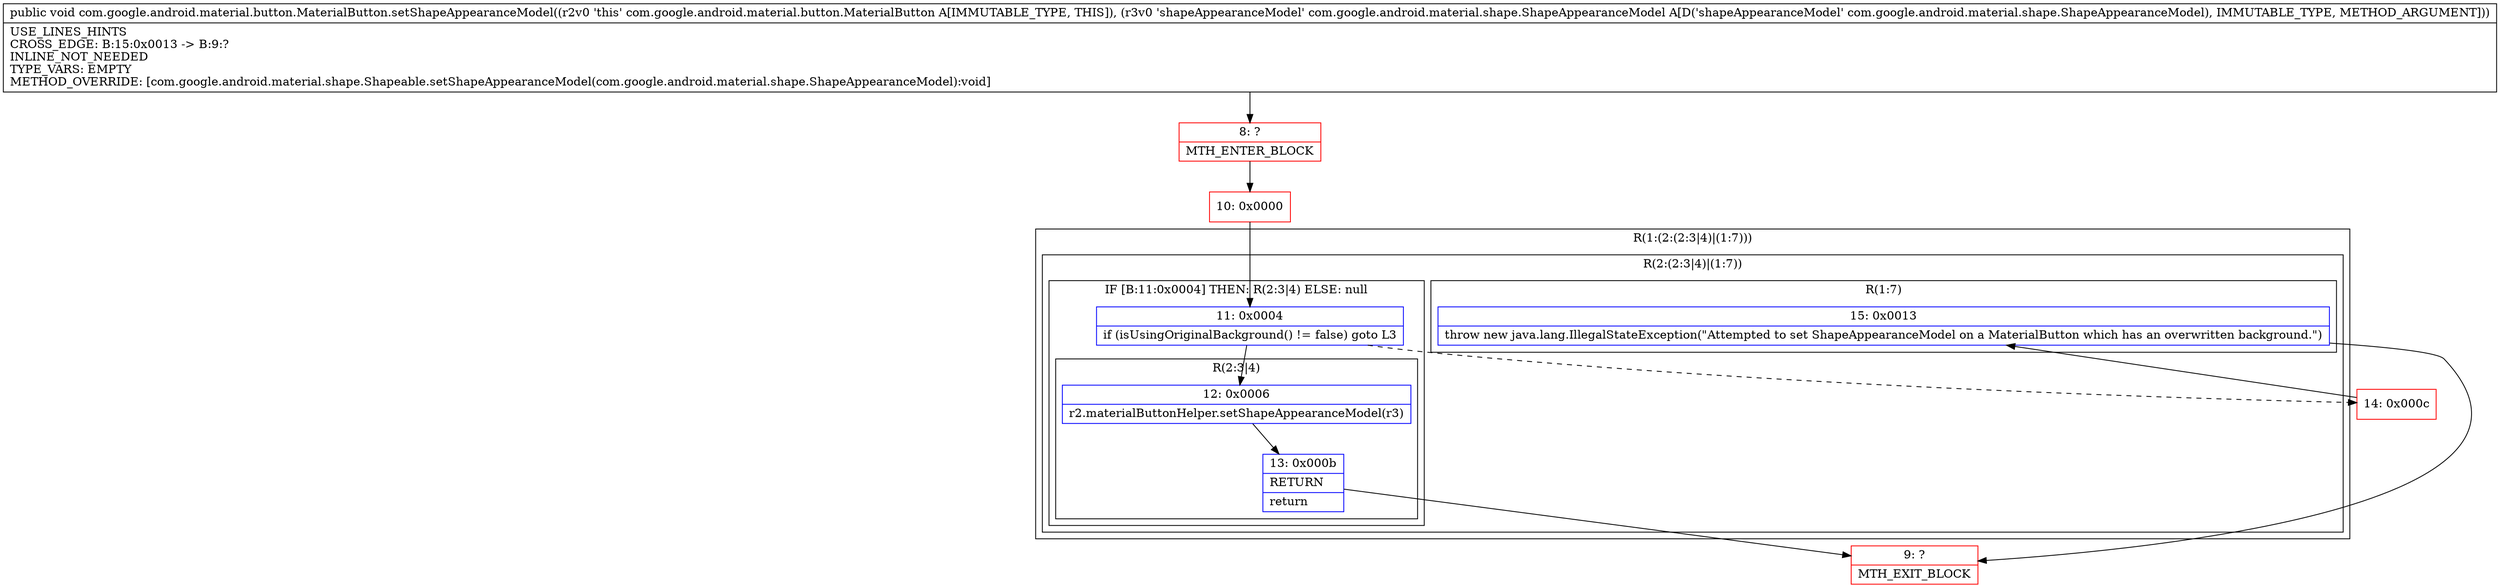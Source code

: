 digraph "CFG forcom.google.android.material.button.MaterialButton.setShapeAppearanceModel(Lcom\/google\/android\/material\/shape\/ShapeAppearanceModel;)V" {
subgraph cluster_Region_27031908 {
label = "R(1:(2:(2:3|4)|(1:7)))";
node [shape=record,color=blue];
subgraph cluster_Region_1673927656 {
label = "R(2:(2:3|4)|(1:7))";
node [shape=record,color=blue];
subgraph cluster_IfRegion_1699910441 {
label = "IF [B:11:0x0004] THEN: R(2:3|4) ELSE: null";
node [shape=record,color=blue];
Node_11 [shape=record,label="{11\:\ 0x0004|if (isUsingOriginalBackground() != false) goto L3\l}"];
subgraph cluster_Region_316799893 {
label = "R(2:3|4)";
node [shape=record,color=blue];
Node_12 [shape=record,label="{12\:\ 0x0006|r2.materialButtonHelper.setShapeAppearanceModel(r3)\l}"];
Node_13 [shape=record,label="{13\:\ 0x000b|RETURN\l|return\l}"];
}
}
subgraph cluster_Region_1884616692 {
label = "R(1:7)";
node [shape=record,color=blue];
Node_15 [shape=record,label="{15\:\ 0x0013|throw new java.lang.IllegalStateException(\"Attempted to set ShapeAppearanceModel on a MaterialButton which has an overwritten background.\")\l}"];
}
}
}
Node_8 [shape=record,color=red,label="{8\:\ ?|MTH_ENTER_BLOCK\l}"];
Node_10 [shape=record,color=red,label="{10\:\ 0x0000}"];
Node_9 [shape=record,color=red,label="{9\:\ ?|MTH_EXIT_BLOCK\l}"];
Node_14 [shape=record,color=red,label="{14\:\ 0x000c}"];
MethodNode[shape=record,label="{public void com.google.android.material.button.MaterialButton.setShapeAppearanceModel((r2v0 'this' com.google.android.material.button.MaterialButton A[IMMUTABLE_TYPE, THIS]), (r3v0 'shapeAppearanceModel' com.google.android.material.shape.ShapeAppearanceModel A[D('shapeAppearanceModel' com.google.android.material.shape.ShapeAppearanceModel), IMMUTABLE_TYPE, METHOD_ARGUMENT]))  | USE_LINES_HINTS\lCROSS_EDGE: B:15:0x0013 \-\> B:9:?\lINLINE_NOT_NEEDED\lTYPE_VARS: EMPTY\lMETHOD_OVERRIDE: [com.google.android.material.shape.Shapeable.setShapeAppearanceModel(com.google.android.material.shape.ShapeAppearanceModel):void]\l}"];
MethodNode -> Node_8;Node_11 -> Node_12;
Node_11 -> Node_14[style=dashed];
Node_12 -> Node_13;
Node_13 -> Node_9;
Node_15 -> Node_9;
Node_8 -> Node_10;
Node_10 -> Node_11;
Node_14 -> Node_15;
}

